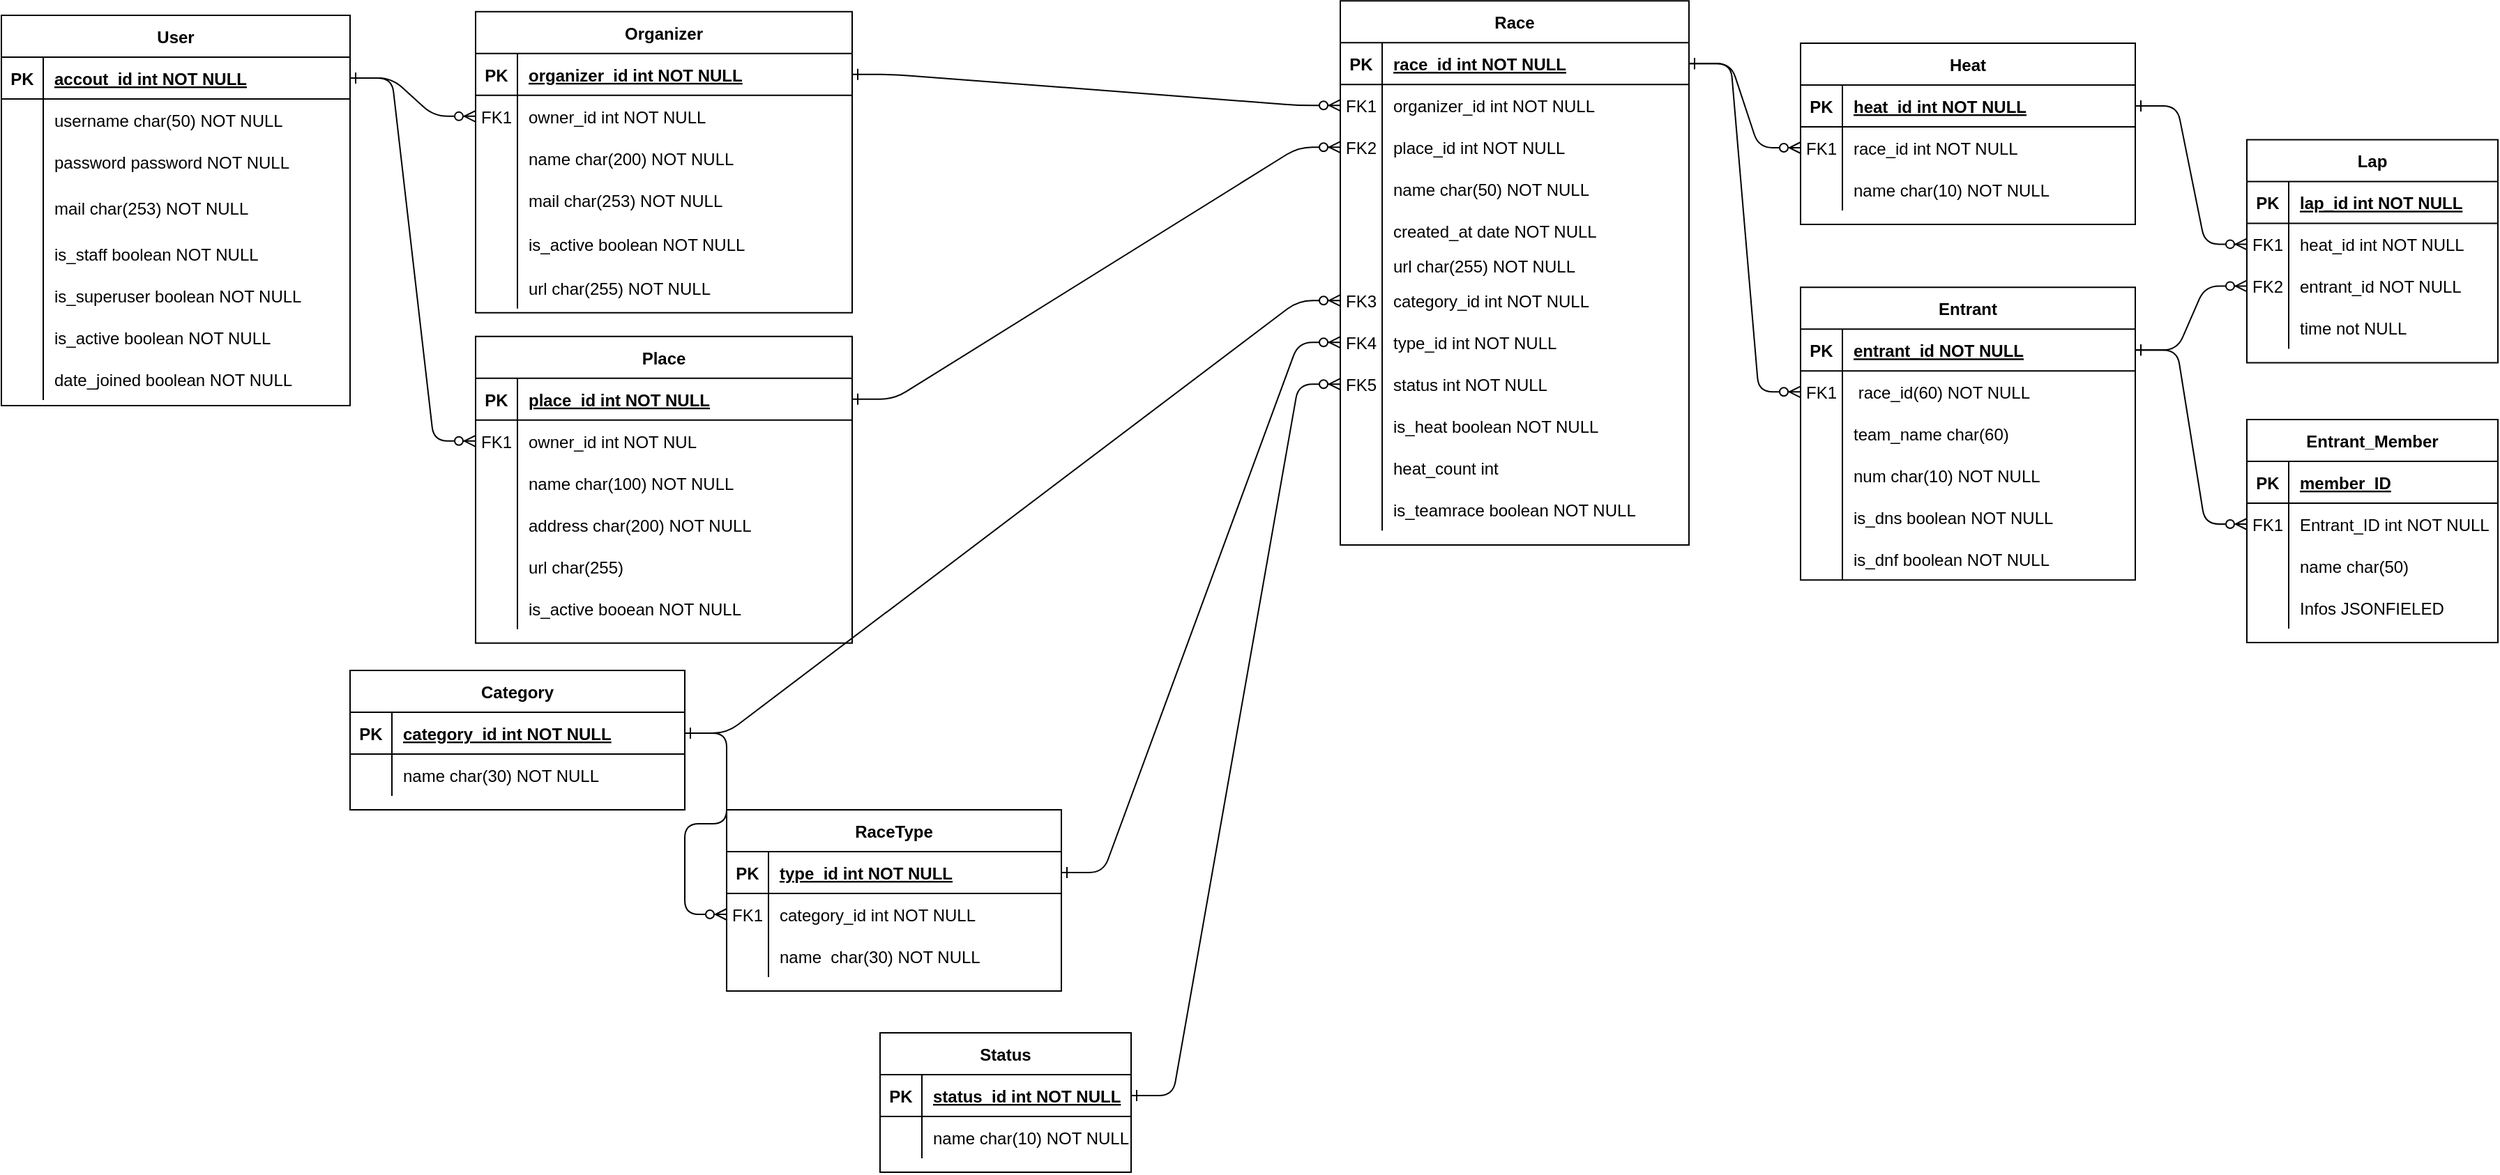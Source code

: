 <mxfile version="15.2.7" type="github">
  <diagram id="R2lEEEUBdFMjLlhIrx00" name="Page-1">
    <mxGraphModel dx="1550" dy="835" grid="1" gridSize="10" guides="1" tooltips="1" connect="1" arrows="1" fold="1" page="1" pageScale="1" pageWidth="850" pageHeight="1100" math="0" shadow="0" extFonts="Permanent Marker^https://fonts.googleapis.com/css?family=Permanent+Marker">
      <root>
        <mxCell id="0" />
        <mxCell id="1" parent="0" />
        <mxCell id="C-vyLk0tnHw3VtMMgP7b-1" value="" style="edgeStyle=entityRelationEdgeStyle;endArrow=ERzeroToMany;startArrow=ERone;endFill=1;startFill=0;" parent="1" source="C-vyLk0tnHw3VtMMgP7b-24" target="C-vyLk0tnHw3VtMMgP7b-6" edge="1">
          <mxGeometry width="100" height="100" relative="1" as="geometry">
            <mxPoint x="340" y="720" as="sourcePoint" />
            <mxPoint x="440" y="620" as="targetPoint" />
          </mxGeometry>
        </mxCell>
        <mxCell id="C-vyLk0tnHw3VtMMgP7b-12" value="" style="edgeStyle=entityRelationEdgeStyle;endArrow=ERzeroToMany;startArrow=ERone;endFill=1;startFill=0;" parent="1" source="C-vyLk0tnHw3VtMMgP7b-3" target="C-vyLk0tnHw3VtMMgP7b-17" edge="1">
          <mxGeometry width="100" height="100" relative="1" as="geometry">
            <mxPoint x="400" y="180" as="sourcePoint" />
            <mxPoint x="460" y="205" as="targetPoint" />
          </mxGeometry>
        </mxCell>
        <mxCell id="C-vyLk0tnHw3VtMMgP7b-13" value="Race" style="shape=table;startSize=30;container=1;collapsible=1;childLayout=tableLayout;fixedRows=1;rowLines=0;fontStyle=1;align=center;resizeLast=1;" parent="1" vertex="1">
          <mxGeometry x="1000" y="29.59" width="250" height="390.41" as="geometry" />
        </mxCell>
        <mxCell id="C-vyLk0tnHw3VtMMgP7b-14" value="" style="shape=partialRectangle;collapsible=0;dropTarget=0;pointerEvents=0;fillColor=none;points=[[0,0.5],[1,0.5]];portConstraint=eastwest;top=0;left=0;right=0;bottom=1;" parent="C-vyLk0tnHw3VtMMgP7b-13" vertex="1">
          <mxGeometry y="30" width="250" height="30" as="geometry" />
        </mxCell>
        <mxCell id="C-vyLk0tnHw3VtMMgP7b-15" value="PK" style="shape=partialRectangle;overflow=hidden;connectable=0;fillColor=none;top=0;left=0;bottom=0;right=0;fontStyle=1;" parent="C-vyLk0tnHw3VtMMgP7b-14" vertex="1">
          <mxGeometry width="30" height="30" as="geometry" />
        </mxCell>
        <mxCell id="C-vyLk0tnHw3VtMMgP7b-16" value="race_id int NOT NULL " style="shape=partialRectangle;overflow=hidden;connectable=0;fillColor=none;top=0;left=0;bottom=0;right=0;align=left;spacingLeft=6;fontStyle=5;" parent="C-vyLk0tnHw3VtMMgP7b-14" vertex="1">
          <mxGeometry x="30" width="220" height="30" as="geometry" />
        </mxCell>
        <mxCell id="C-vyLk0tnHw3VtMMgP7b-17" value="" style="shape=partialRectangle;collapsible=0;dropTarget=0;pointerEvents=0;fillColor=none;points=[[0,0.5],[1,0.5]];portConstraint=eastwest;top=0;left=0;right=0;bottom=0;" parent="C-vyLk0tnHw3VtMMgP7b-13" vertex="1">
          <mxGeometry y="60" width="250" height="30" as="geometry" />
        </mxCell>
        <mxCell id="C-vyLk0tnHw3VtMMgP7b-18" value="FK1" style="shape=partialRectangle;overflow=hidden;connectable=0;fillColor=none;top=0;left=0;bottom=0;right=0;" parent="C-vyLk0tnHw3VtMMgP7b-17" vertex="1">
          <mxGeometry width="30" height="30" as="geometry" />
        </mxCell>
        <mxCell id="C-vyLk0tnHw3VtMMgP7b-19" value="organizer_id int NOT NULL" style="shape=partialRectangle;overflow=hidden;connectable=0;fillColor=none;top=0;left=0;bottom=0;right=0;align=left;spacingLeft=6;" parent="C-vyLk0tnHw3VtMMgP7b-17" vertex="1">
          <mxGeometry x="30" width="220" height="30" as="geometry" />
        </mxCell>
        <mxCell id="C-vyLk0tnHw3VtMMgP7b-20" value="" style="shape=partialRectangle;collapsible=0;dropTarget=0;pointerEvents=0;fillColor=none;points=[[0,0.5],[1,0.5]];portConstraint=eastwest;top=0;left=0;right=0;bottom=0;" parent="C-vyLk0tnHw3VtMMgP7b-13" vertex="1">
          <mxGeometry y="90" width="250" height="30" as="geometry" />
        </mxCell>
        <mxCell id="C-vyLk0tnHw3VtMMgP7b-21" value="FK2" style="shape=partialRectangle;overflow=hidden;connectable=0;fillColor=none;top=0;left=0;bottom=0;right=0;" parent="C-vyLk0tnHw3VtMMgP7b-20" vertex="1">
          <mxGeometry width="30" height="30" as="geometry" />
        </mxCell>
        <mxCell id="C-vyLk0tnHw3VtMMgP7b-22" value="place_id int NOT NULL" style="shape=partialRectangle;overflow=hidden;connectable=0;fillColor=none;top=0;left=0;bottom=0;right=0;align=left;spacingLeft=6;" parent="C-vyLk0tnHw3VtMMgP7b-20" vertex="1">
          <mxGeometry x="30" width="220" height="30" as="geometry" />
        </mxCell>
        <mxCell id="j4qL6R465GSEc020aB6Y-118" style="shape=partialRectangle;collapsible=0;dropTarget=0;pointerEvents=0;fillColor=none;points=[[0,0.5],[1,0.5]];portConstraint=eastwest;top=0;left=0;right=0;bottom=0;" parent="C-vyLk0tnHw3VtMMgP7b-13" vertex="1">
          <mxGeometry y="120" width="250" height="30" as="geometry" />
        </mxCell>
        <mxCell id="j4qL6R465GSEc020aB6Y-119" style="shape=partialRectangle;overflow=hidden;connectable=0;fillColor=none;top=0;left=0;bottom=0;right=0;" parent="j4qL6R465GSEc020aB6Y-118" vertex="1">
          <mxGeometry width="30" height="30" as="geometry" />
        </mxCell>
        <mxCell id="j4qL6R465GSEc020aB6Y-120" value="name char(50) NOT NULL" style="shape=partialRectangle;overflow=hidden;connectable=0;fillColor=none;top=0;left=0;bottom=0;right=0;align=left;spacingLeft=6;" parent="j4qL6R465GSEc020aB6Y-118" vertex="1">
          <mxGeometry x="30" width="220" height="30" as="geometry" />
        </mxCell>
        <mxCell id="j4qL6R465GSEc020aB6Y-115" style="shape=partialRectangle;collapsible=0;dropTarget=0;pointerEvents=0;fillColor=none;points=[[0,0.5],[1,0.5]];portConstraint=eastwest;top=0;left=0;right=0;bottom=0;" parent="C-vyLk0tnHw3VtMMgP7b-13" vertex="1">
          <mxGeometry y="150" width="250" height="30" as="geometry" />
        </mxCell>
        <mxCell id="j4qL6R465GSEc020aB6Y-116" style="shape=partialRectangle;overflow=hidden;connectable=0;fillColor=none;top=0;left=0;bottom=0;right=0;" parent="j4qL6R465GSEc020aB6Y-115" vertex="1">
          <mxGeometry width="30" height="30" as="geometry" />
        </mxCell>
        <mxCell id="j4qL6R465GSEc020aB6Y-117" value="created_at date NOT NULL" style="shape=partialRectangle;overflow=hidden;connectable=0;fillColor=none;top=0;left=0;bottom=0;right=0;align=left;spacingLeft=6;" parent="j4qL6R465GSEc020aB6Y-115" vertex="1">
          <mxGeometry x="30" width="220" height="30" as="geometry" />
        </mxCell>
        <mxCell id="j4qL6R465GSEc020aB6Y-112" style="shape=partialRectangle;collapsible=0;dropTarget=0;pointerEvents=0;fillColor=none;points=[[0,0.5],[1,0.5]];portConstraint=eastwest;top=0;left=0;right=0;bottom=0;" parent="C-vyLk0tnHw3VtMMgP7b-13" vertex="1">
          <mxGeometry y="180" width="250" height="20" as="geometry" />
        </mxCell>
        <mxCell id="j4qL6R465GSEc020aB6Y-113" style="shape=partialRectangle;overflow=hidden;connectable=0;fillColor=none;top=0;left=0;bottom=0;right=0;" parent="j4qL6R465GSEc020aB6Y-112" vertex="1">
          <mxGeometry width="30" height="20" as="geometry" />
        </mxCell>
        <mxCell id="j4qL6R465GSEc020aB6Y-114" value="url char(255) NOT NULL" style="shape=partialRectangle;overflow=hidden;connectable=0;fillColor=none;top=0;left=0;bottom=0;right=0;align=left;spacingLeft=6;" parent="j4qL6R465GSEc020aB6Y-112" vertex="1">
          <mxGeometry x="30" width="220" height="20" as="geometry" />
        </mxCell>
        <mxCell id="j4qL6R465GSEc020aB6Y-106" style="shape=partialRectangle;collapsible=0;dropTarget=0;pointerEvents=0;fillColor=none;points=[[0,0.5],[1,0.5]];portConstraint=eastwest;top=0;left=0;right=0;bottom=0;" parent="C-vyLk0tnHw3VtMMgP7b-13" vertex="1">
          <mxGeometry y="200" width="250" height="30" as="geometry" />
        </mxCell>
        <mxCell id="j4qL6R465GSEc020aB6Y-107" value="FK3" style="shape=partialRectangle;overflow=hidden;connectable=0;fillColor=none;top=0;left=0;bottom=0;right=0;" parent="j4qL6R465GSEc020aB6Y-106" vertex="1">
          <mxGeometry width="30" height="30" as="geometry" />
        </mxCell>
        <mxCell id="j4qL6R465GSEc020aB6Y-108" value="category_id int NOT NULL" style="shape=partialRectangle;overflow=hidden;connectable=0;fillColor=none;top=0;left=0;bottom=0;right=0;align=left;spacingLeft=6;" parent="j4qL6R465GSEc020aB6Y-106" vertex="1">
          <mxGeometry x="30" width="220" height="30" as="geometry" />
        </mxCell>
        <mxCell id="j4qL6R465GSEc020aB6Y-109" style="shape=partialRectangle;collapsible=0;dropTarget=0;pointerEvents=0;fillColor=none;points=[[0,0.5],[1,0.5]];portConstraint=eastwest;top=0;left=0;right=0;bottom=0;" parent="C-vyLk0tnHw3VtMMgP7b-13" vertex="1">
          <mxGeometry y="230" width="250" height="30" as="geometry" />
        </mxCell>
        <mxCell id="j4qL6R465GSEc020aB6Y-110" value="FK4" style="shape=partialRectangle;overflow=hidden;connectable=0;fillColor=none;top=0;left=0;bottom=0;right=0;" parent="j4qL6R465GSEc020aB6Y-109" vertex="1">
          <mxGeometry width="30" height="30" as="geometry" />
        </mxCell>
        <mxCell id="j4qL6R465GSEc020aB6Y-111" value="type_id int NOT NULL" style="shape=partialRectangle;overflow=hidden;connectable=0;fillColor=none;top=0;left=0;bottom=0;right=0;align=left;spacingLeft=6;" parent="j4qL6R465GSEc020aB6Y-109" vertex="1">
          <mxGeometry x="30" width="220" height="30" as="geometry" />
        </mxCell>
        <mxCell id="j4qL6R465GSEc020aB6Y-125" style="shape=partialRectangle;collapsible=0;dropTarget=0;pointerEvents=0;fillColor=none;points=[[0,0.5],[1,0.5]];portConstraint=eastwest;top=0;left=0;right=0;bottom=0;" parent="C-vyLk0tnHw3VtMMgP7b-13" vertex="1">
          <mxGeometry y="260" width="250" height="30" as="geometry" />
        </mxCell>
        <mxCell id="j4qL6R465GSEc020aB6Y-126" value="FK5" style="shape=partialRectangle;overflow=hidden;connectable=0;fillColor=none;top=0;left=0;bottom=0;right=0;" parent="j4qL6R465GSEc020aB6Y-125" vertex="1">
          <mxGeometry width="30" height="30" as="geometry" />
        </mxCell>
        <mxCell id="j4qL6R465GSEc020aB6Y-127" value="status int NOT NULL" style="shape=partialRectangle;overflow=hidden;connectable=0;fillColor=none;top=0;left=0;bottom=0;right=0;align=left;spacingLeft=6;" parent="j4qL6R465GSEc020aB6Y-125" vertex="1">
          <mxGeometry x="30" width="220" height="30" as="geometry" />
        </mxCell>
        <mxCell id="j4qL6R465GSEc020aB6Y-145" style="shape=partialRectangle;collapsible=0;dropTarget=0;pointerEvents=0;fillColor=none;points=[[0,0.5],[1,0.5]];portConstraint=eastwest;top=0;left=0;right=0;bottom=0;" parent="C-vyLk0tnHw3VtMMgP7b-13" vertex="1">
          <mxGeometry y="290" width="250" height="30" as="geometry" />
        </mxCell>
        <mxCell id="j4qL6R465GSEc020aB6Y-146" style="shape=partialRectangle;overflow=hidden;connectable=0;fillColor=none;top=0;left=0;bottom=0;right=0;" parent="j4qL6R465GSEc020aB6Y-145" vertex="1">
          <mxGeometry width="30" height="30" as="geometry" />
        </mxCell>
        <mxCell id="j4qL6R465GSEc020aB6Y-147" value="is_heat boolean NOT NULL" style="shape=partialRectangle;overflow=hidden;connectable=0;fillColor=none;top=0;left=0;bottom=0;right=0;align=left;spacingLeft=6;" parent="j4qL6R465GSEc020aB6Y-145" vertex="1">
          <mxGeometry x="30" width="220" height="30" as="geometry" />
        </mxCell>
        <mxCell id="j4qL6R465GSEc020aB6Y-142" style="shape=partialRectangle;collapsible=0;dropTarget=0;pointerEvents=0;fillColor=none;points=[[0,0.5],[1,0.5]];portConstraint=eastwest;top=0;left=0;right=0;bottom=0;" parent="C-vyLk0tnHw3VtMMgP7b-13" vertex="1">
          <mxGeometry y="320" width="250" height="30" as="geometry" />
        </mxCell>
        <mxCell id="j4qL6R465GSEc020aB6Y-143" style="shape=partialRectangle;overflow=hidden;connectable=0;fillColor=none;top=0;left=0;bottom=0;right=0;" parent="j4qL6R465GSEc020aB6Y-142" vertex="1">
          <mxGeometry width="30" height="30" as="geometry" />
        </mxCell>
        <mxCell id="j4qL6R465GSEc020aB6Y-144" value="heat_count int" style="shape=partialRectangle;overflow=hidden;connectable=0;fillColor=none;top=0;left=0;bottom=0;right=0;align=left;spacingLeft=6;" parent="j4qL6R465GSEc020aB6Y-142" vertex="1">
          <mxGeometry x="30" width="220" height="30" as="geometry" />
        </mxCell>
        <mxCell id="j4qL6R465GSEc020aB6Y-148" style="shape=partialRectangle;collapsible=0;dropTarget=0;pointerEvents=0;fillColor=none;points=[[0,0.5],[1,0.5]];portConstraint=eastwest;top=0;left=0;right=0;bottom=0;" parent="C-vyLk0tnHw3VtMMgP7b-13" vertex="1">
          <mxGeometry y="350" width="250" height="30" as="geometry" />
        </mxCell>
        <mxCell id="j4qL6R465GSEc020aB6Y-149" style="shape=partialRectangle;overflow=hidden;connectable=0;fillColor=none;top=0;left=0;bottom=0;right=0;" parent="j4qL6R465GSEc020aB6Y-148" vertex="1">
          <mxGeometry width="30" height="30" as="geometry" />
        </mxCell>
        <mxCell id="j4qL6R465GSEc020aB6Y-150" value="is_teamrace boolean NOT NULL" style="shape=partialRectangle;overflow=hidden;connectable=0;fillColor=none;top=0;left=0;bottom=0;right=0;align=left;spacingLeft=6;" parent="j4qL6R465GSEc020aB6Y-148" vertex="1">
          <mxGeometry x="30" width="220" height="30" as="geometry" />
        </mxCell>
        <mxCell id="j4qL6R465GSEc020aB6Y-35" value="" style="edgeStyle=entityRelationEdgeStyle;endArrow=ERzeroToMany;startArrow=ERone;endFill=1;startFill=0;exitX=1;exitY=0.5;exitDx=0;exitDy=0;entryX=0;entryY=0.5;entryDx=0;entryDy=0;" parent="1" source="C-vyLk0tnHw3VtMMgP7b-24" target="j4qL6R465GSEc020aB6Y-28" edge="1">
          <mxGeometry width="100" height="100" relative="1" as="geometry">
            <mxPoint x="40" y="360" as="sourcePoint" />
            <mxPoint x="190" y="420" as="targetPoint" />
          </mxGeometry>
        </mxCell>
        <mxCell id="j4qL6R465GSEc020aB6Y-36" value="" style="group" parent="1" vertex="1" connectable="0">
          <mxGeometry x="390" y="50.4" width="270" height="469.19" as="geometry" />
        </mxCell>
        <mxCell id="C-vyLk0tnHw3VtMMgP7b-2" value="Organizer" style="shape=table;startSize=30;container=1;collapsible=1;childLayout=tableLayout;fixedRows=1;rowLines=0;fontStyle=1;align=center;resizeLast=1;" parent="j4qL6R465GSEc020aB6Y-36" vertex="1">
          <mxGeometry x="-10" y="-12.97" width="270" height="215.94" as="geometry">
            <mxRectangle width="90" height="30" as="alternateBounds" />
          </mxGeometry>
        </mxCell>
        <mxCell id="C-vyLk0tnHw3VtMMgP7b-3" value="" style="shape=partialRectangle;collapsible=0;dropTarget=0;pointerEvents=0;fillColor=none;points=[[0,0.5],[1,0.5]];portConstraint=eastwest;top=0;left=0;right=0;bottom=1;" parent="C-vyLk0tnHw3VtMMgP7b-2" vertex="1">
          <mxGeometry y="30" width="270" height="30" as="geometry" />
        </mxCell>
        <mxCell id="C-vyLk0tnHw3VtMMgP7b-4" value="PK" style="shape=partialRectangle;overflow=hidden;connectable=0;fillColor=none;top=0;left=0;bottom=0;right=0;fontStyle=1;" parent="C-vyLk0tnHw3VtMMgP7b-3" vertex="1">
          <mxGeometry width="30" height="30" as="geometry" />
        </mxCell>
        <mxCell id="C-vyLk0tnHw3VtMMgP7b-5" value="organizer_id int NOT NULL " style="shape=partialRectangle;overflow=hidden;connectable=0;fillColor=none;top=0;left=0;bottom=0;right=0;align=left;spacingLeft=6;fontStyle=5;" parent="C-vyLk0tnHw3VtMMgP7b-3" vertex="1">
          <mxGeometry x="30" width="240" height="30" as="geometry" />
        </mxCell>
        <mxCell id="C-vyLk0tnHw3VtMMgP7b-6" value="" style="shape=partialRectangle;collapsible=0;dropTarget=0;pointerEvents=0;fillColor=none;points=[[0,0.5],[1,0.5]];portConstraint=eastwest;top=0;left=0;right=0;bottom=0;" parent="C-vyLk0tnHw3VtMMgP7b-2" vertex="1">
          <mxGeometry y="60" width="270" height="30" as="geometry" />
        </mxCell>
        <mxCell id="C-vyLk0tnHw3VtMMgP7b-7" value="FK1" style="shape=partialRectangle;overflow=hidden;connectable=0;fillColor=none;top=0;left=0;bottom=0;right=0;" parent="C-vyLk0tnHw3VtMMgP7b-6" vertex="1">
          <mxGeometry width="30" height="30" as="geometry" />
        </mxCell>
        <mxCell id="C-vyLk0tnHw3VtMMgP7b-8" value="owner_id int NOT NULL" style="shape=partialRectangle;overflow=hidden;connectable=0;fillColor=none;top=0;left=0;bottom=0;right=0;align=left;spacingLeft=6;" parent="C-vyLk0tnHw3VtMMgP7b-6" vertex="1">
          <mxGeometry x="30" width="240" height="30" as="geometry" />
        </mxCell>
        <mxCell id="C-vyLk0tnHw3VtMMgP7b-9" value="" style="shape=partialRectangle;collapsible=0;dropTarget=0;pointerEvents=0;fillColor=none;points=[[0,0.5],[1,0.5]];portConstraint=eastwest;top=0;left=0;right=0;bottom=0;" parent="C-vyLk0tnHw3VtMMgP7b-2" vertex="1">
          <mxGeometry y="90" width="270" height="30" as="geometry" />
        </mxCell>
        <mxCell id="C-vyLk0tnHw3VtMMgP7b-10" value="" style="shape=partialRectangle;overflow=hidden;connectable=0;fillColor=none;top=0;left=0;bottom=0;right=0;" parent="C-vyLk0tnHw3VtMMgP7b-9" vertex="1">
          <mxGeometry width="30" height="30" as="geometry" />
        </mxCell>
        <mxCell id="C-vyLk0tnHw3VtMMgP7b-11" value="name char(200) NOT NULL" style="shape=partialRectangle;overflow=hidden;connectable=0;fillColor=none;top=0;left=0;bottom=0;right=0;align=left;spacingLeft=6;" parent="C-vyLk0tnHw3VtMMgP7b-9" vertex="1">
          <mxGeometry x="30" width="240" height="30" as="geometry" />
        </mxCell>
        <mxCell id="j4qL6R465GSEc020aB6Y-99" style="shape=partialRectangle;collapsible=0;dropTarget=0;pointerEvents=0;fillColor=none;points=[[0,0.5],[1,0.5]];portConstraint=eastwest;top=0;left=0;right=0;bottom=0;" parent="C-vyLk0tnHw3VtMMgP7b-2" vertex="1">
          <mxGeometry y="120" width="270" height="30" as="geometry" />
        </mxCell>
        <mxCell id="j4qL6R465GSEc020aB6Y-100" style="shape=partialRectangle;overflow=hidden;connectable=0;fillColor=none;top=0;left=0;bottom=0;right=0;" parent="j4qL6R465GSEc020aB6Y-99" vertex="1">
          <mxGeometry width="30" height="30" as="geometry" />
        </mxCell>
        <mxCell id="j4qL6R465GSEc020aB6Y-101" value="mail char(253) NOT NULL" style="shape=partialRectangle;overflow=hidden;connectable=0;fillColor=none;top=0;left=0;bottom=0;right=0;align=left;spacingLeft=6;" parent="j4qL6R465GSEc020aB6Y-99" vertex="1">
          <mxGeometry x="30" width="240" height="30" as="geometry" />
        </mxCell>
        <mxCell id="j4qL6R465GSEc020aB6Y-102" style="shape=partialRectangle;collapsible=0;dropTarget=0;pointerEvents=0;fillColor=none;points=[[0,0.5],[1,0.5]];portConstraint=eastwest;top=0;left=0;right=0;bottom=0;" parent="C-vyLk0tnHw3VtMMgP7b-2" vertex="1">
          <mxGeometry y="150" width="270" height="33" as="geometry" />
        </mxCell>
        <mxCell id="j4qL6R465GSEc020aB6Y-103" style="shape=partialRectangle;overflow=hidden;connectable=0;fillColor=none;top=0;left=0;bottom=0;right=0;" parent="j4qL6R465GSEc020aB6Y-102" vertex="1">
          <mxGeometry width="30" height="33" as="geometry" />
        </mxCell>
        <mxCell id="j4qL6R465GSEc020aB6Y-104" value="is_active boolean NOT NULL" style="shape=partialRectangle;overflow=hidden;connectable=0;fillColor=none;top=0;left=0;bottom=0;right=0;align=left;spacingLeft=6;" parent="j4qL6R465GSEc020aB6Y-102" vertex="1">
          <mxGeometry x="30" width="240" height="33" as="geometry" />
        </mxCell>
        <mxCell id="j4qL6R465GSEc020aB6Y-121" style="shape=partialRectangle;collapsible=0;dropTarget=0;pointerEvents=0;fillColor=none;points=[[0,0.5],[1,0.5]];portConstraint=eastwest;top=0;left=0;right=0;bottom=0;" parent="C-vyLk0tnHw3VtMMgP7b-2" vertex="1">
          <mxGeometry y="183" width="270" height="30" as="geometry" />
        </mxCell>
        <mxCell id="j4qL6R465GSEc020aB6Y-122" style="shape=partialRectangle;overflow=hidden;connectable=0;fillColor=none;top=0;left=0;bottom=0;right=0;" parent="j4qL6R465GSEc020aB6Y-121" vertex="1">
          <mxGeometry width="30" height="30" as="geometry" />
        </mxCell>
        <mxCell id="j4qL6R465GSEc020aB6Y-123" value="url char(255) NOT NULL" style="shape=partialRectangle;overflow=hidden;connectable=0;fillColor=none;top=0;left=0;bottom=0;right=0;align=left;spacingLeft=6;" parent="j4qL6R465GSEc020aB6Y-121" vertex="1">
          <mxGeometry x="30" width="240" height="30" as="geometry" />
        </mxCell>
        <mxCell id="j4qL6R465GSEc020aB6Y-24" value="Place" style="shape=table;startSize=30;container=1;collapsible=1;childLayout=tableLayout;fixedRows=1;rowLines=0;fontStyle=1;align=center;resizeLast=1;" parent="j4qL6R465GSEc020aB6Y-36" vertex="1">
          <mxGeometry x="-10" y="220" width="270" height="220" as="geometry">
            <mxRectangle x="460" y="320" width="60" height="30" as="alternateBounds" />
          </mxGeometry>
        </mxCell>
        <mxCell id="j4qL6R465GSEc020aB6Y-25" value="" style="shape=partialRectangle;collapsible=0;dropTarget=0;pointerEvents=0;fillColor=none;points=[[0,0.5],[1,0.5]];portConstraint=eastwest;top=0;left=0;right=0;bottom=1;" parent="j4qL6R465GSEc020aB6Y-24" vertex="1">
          <mxGeometry y="30" width="270" height="30" as="geometry" />
        </mxCell>
        <mxCell id="j4qL6R465GSEc020aB6Y-26" value="PK" style="shape=partialRectangle;overflow=hidden;connectable=0;fillColor=none;top=0;left=0;bottom=0;right=0;fontStyle=1;" parent="j4qL6R465GSEc020aB6Y-25" vertex="1">
          <mxGeometry width="30" height="30" as="geometry" />
        </mxCell>
        <mxCell id="j4qL6R465GSEc020aB6Y-27" value="place_id int NOT NULL " style="shape=partialRectangle;overflow=hidden;connectable=0;fillColor=none;top=0;left=0;bottom=0;right=0;align=left;spacingLeft=6;fontStyle=5;" parent="j4qL6R465GSEc020aB6Y-25" vertex="1">
          <mxGeometry x="30" width="240" height="30" as="geometry" />
        </mxCell>
        <mxCell id="j4qL6R465GSEc020aB6Y-28" value="" style="shape=partialRectangle;collapsible=0;dropTarget=0;pointerEvents=0;fillColor=none;points=[[0,0.5],[1,0.5]];portConstraint=eastwest;top=0;left=0;right=0;bottom=0;" parent="j4qL6R465GSEc020aB6Y-24" vertex="1">
          <mxGeometry y="60" width="270" height="30" as="geometry" />
        </mxCell>
        <mxCell id="j4qL6R465GSEc020aB6Y-29" value="FK1" style="shape=partialRectangle;overflow=hidden;connectable=0;fillColor=none;top=0;left=0;bottom=0;right=0;" parent="j4qL6R465GSEc020aB6Y-28" vertex="1">
          <mxGeometry width="30" height="30" as="geometry" />
        </mxCell>
        <mxCell id="j4qL6R465GSEc020aB6Y-30" value="owner_id int NOT NUL" style="shape=partialRectangle;overflow=hidden;connectable=0;fillColor=none;top=0;left=0;bottom=0;right=0;align=left;spacingLeft=6;" parent="j4qL6R465GSEc020aB6Y-28" vertex="1">
          <mxGeometry x="30" width="240" height="30" as="geometry" />
        </mxCell>
        <mxCell id="j4qL6R465GSEc020aB6Y-31" value="" style="shape=partialRectangle;collapsible=0;dropTarget=0;pointerEvents=0;fillColor=none;points=[[0,0.5],[1,0.5]];portConstraint=eastwest;top=0;left=0;right=0;bottom=0;" parent="j4qL6R465GSEc020aB6Y-24" vertex="1">
          <mxGeometry y="90" width="270" height="30" as="geometry" />
        </mxCell>
        <mxCell id="j4qL6R465GSEc020aB6Y-32" value="" style="shape=partialRectangle;overflow=hidden;connectable=0;fillColor=none;top=0;left=0;bottom=0;right=0;" parent="j4qL6R465GSEc020aB6Y-31" vertex="1">
          <mxGeometry width="30" height="30" as="geometry" />
        </mxCell>
        <mxCell id="j4qL6R465GSEc020aB6Y-33" value="name char(100) NOT NULL" style="shape=partialRectangle;overflow=hidden;connectable=0;fillColor=none;top=0;left=0;bottom=0;right=0;align=left;spacingLeft=6;" parent="j4qL6R465GSEc020aB6Y-31" vertex="1">
          <mxGeometry x="30" width="240" height="30" as="geometry" />
        </mxCell>
        <mxCell id="j4qL6R465GSEc020aB6Y-90" style="shape=partialRectangle;collapsible=0;dropTarget=0;pointerEvents=0;fillColor=none;points=[[0,0.5],[1,0.5]];portConstraint=eastwest;top=0;left=0;right=0;bottom=0;" parent="j4qL6R465GSEc020aB6Y-24" vertex="1">
          <mxGeometry y="120" width="270" height="30" as="geometry" />
        </mxCell>
        <mxCell id="j4qL6R465GSEc020aB6Y-91" style="shape=partialRectangle;overflow=hidden;connectable=0;fillColor=none;top=0;left=0;bottom=0;right=0;" parent="j4qL6R465GSEc020aB6Y-90" vertex="1">
          <mxGeometry width="30" height="30" as="geometry" />
        </mxCell>
        <mxCell id="j4qL6R465GSEc020aB6Y-92" value="address char(200) NOT NULL" style="shape=partialRectangle;overflow=hidden;connectable=0;fillColor=none;top=0;left=0;bottom=0;right=0;align=left;spacingLeft=6;" parent="j4qL6R465GSEc020aB6Y-90" vertex="1">
          <mxGeometry x="30" width="240" height="30" as="geometry" />
        </mxCell>
        <mxCell id="j4qL6R465GSEc020aB6Y-93" style="shape=partialRectangle;collapsible=0;dropTarget=0;pointerEvents=0;fillColor=none;points=[[0,0.5],[1,0.5]];portConstraint=eastwest;top=0;left=0;right=0;bottom=0;" parent="j4qL6R465GSEc020aB6Y-24" vertex="1">
          <mxGeometry y="150" width="270" height="30" as="geometry" />
        </mxCell>
        <mxCell id="j4qL6R465GSEc020aB6Y-94" style="shape=partialRectangle;overflow=hidden;connectable=0;fillColor=none;top=0;left=0;bottom=0;right=0;" parent="j4qL6R465GSEc020aB6Y-93" vertex="1">
          <mxGeometry width="30" height="30" as="geometry" />
        </mxCell>
        <mxCell id="j4qL6R465GSEc020aB6Y-95" value="url char(255) " style="shape=partialRectangle;overflow=hidden;connectable=0;fillColor=none;top=0;left=0;bottom=0;right=0;align=left;spacingLeft=6;" parent="j4qL6R465GSEc020aB6Y-93" vertex="1">
          <mxGeometry x="30" width="240" height="30" as="geometry" />
        </mxCell>
        <mxCell id="j4qL6R465GSEc020aB6Y-96" style="shape=partialRectangle;collapsible=0;dropTarget=0;pointerEvents=0;fillColor=none;points=[[0,0.5],[1,0.5]];portConstraint=eastwest;top=0;left=0;right=0;bottom=0;" parent="j4qL6R465GSEc020aB6Y-24" vertex="1">
          <mxGeometry y="180" width="270" height="30" as="geometry" />
        </mxCell>
        <mxCell id="j4qL6R465GSEc020aB6Y-97" style="shape=partialRectangle;overflow=hidden;connectable=0;fillColor=none;top=0;left=0;bottom=0;right=0;" parent="j4qL6R465GSEc020aB6Y-96" vertex="1">
          <mxGeometry width="30" height="30" as="geometry" />
        </mxCell>
        <mxCell id="j4qL6R465GSEc020aB6Y-98" value="is_active booean NOT NULL" style="shape=partialRectangle;overflow=hidden;connectable=0;fillColor=none;top=0;left=0;bottom=0;right=0;align=left;spacingLeft=6;" parent="j4qL6R465GSEc020aB6Y-96" vertex="1">
          <mxGeometry x="30" width="240" height="30" as="geometry" />
        </mxCell>
        <mxCell id="j4qL6R465GSEc020aB6Y-38" value="Heat" style="shape=table;startSize=30;container=1;collapsible=1;childLayout=tableLayout;fixedRows=1;rowLines=0;fontStyle=1;align=center;resizeLast=1;" parent="1" vertex="1">
          <mxGeometry x="1330" y="60.0" width="240" height="130" as="geometry" />
        </mxCell>
        <mxCell id="j4qL6R465GSEc020aB6Y-39" value="" style="shape=partialRectangle;collapsible=0;dropTarget=0;pointerEvents=0;fillColor=none;top=0;left=0;bottom=1;right=0;points=[[0,0.5],[1,0.5]];portConstraint=eastwest;" parent="j4qL6R465GSEc020aB6Y-38" vertex="1">
          <mxGeometry y="30" width="240" height="30" as="geometry" />
        </mxCell>
        <mxCell id="j4qL6R465GSEc020aB6Y-40" value="PK" style="shape=partialRectangle;connectable=0;fillColor=none;top=0;left=0;bottom=0;right=0;fontStyle=1;overflow=hidden;" parent="j4qL6R465GSEc020aB6Y-39" vertex="1">
          <mxGeometry width="30" height="30" as="geometry" />
        </mxCell>
        <mxCell id="j4qL6R465GSEc020aB6Y-41" value="heat_id int NOT NULL" style="shape=partialRectangle;connectable=0;fillColor=none;top=0;left=0;bottom=0;right=0;align=left;spacingLeft=6;fontStyle=5;overflow=hidden;" parent="j4qL6R465GSEc020aB6Y-39" vertex="1">
          <mxGeometry x="30" width="210" height="30" as="geometry" />
        </mxCell>
        <mxCell id="j4qL6R465GSEc020aB6Y-42" value="" style="shape=partialRectangle;collapsible=0;dropTarget=0;pointerEvents=0;fillColor=none;top=0;left=0;bottom=0;right=0;points=[[0,0.5],[1,0.5]];portConstraint=eastwest;" parent="j4qL6R465GSEc020aB6Y-38" vertex="1">
          <mxGeometry y="60" width="240" height="30" as="geometry" />
        </mxCell>
        <mxCell id="j4qL6R465GSEc020aB6Y-43" value="FK1" style="shape=partialRectangle;connectable=0;fillColor=none;top=0;left=0;bottom=0;right=0;editable=1;overflow=hidden;" parent="j4qL6R465GSEc020aB6Y-42" vertex="1">
          <mxGeometry width="30" height="30" as="geometry" />
        </mxCell>
        <mxCell id="j4qL6R465GSEc020aB6Y-44" value="race_id int NOT NULL" style="shape=partialRectangle;connectable=0;fillColor=none;top=0;left=0;bottom=0;right=0;align=left;spacingLeft=6;overflow=hidden;" parent="j4qL6R465GSEc020aB6Y-42" vertex="1">
          <mxGeometry x="30" width="210" height="30" as="geometry" />
        </mxCell>
        <mxCell id="j4qL6R465GSEc020aB6Y-48" value="" style="shape=partialRectangle;collapsible=0;dropTarget=0;pointerEvents=0;fillColor=none;top=0;left=0;bottom=0;right=0;points=[[0,0.5],[1,0.5]];portConstraint=eastwest;" parent="j4qL6R465GSEc020aB6Y-38" vertex="1">
          <mxGeometry y="90" width="240" height="30" as="geometry" />
        </mxCell>
        <mxCell id="j4qL6R465GSEc020aB6Y-49" value="" style="shape=partialRectangle;connectable=0;fillColor=none;top=0;left=0;bottom=0;right=0;editable=1;overflow=hidden;" parent="j4qL6R465GSEc020aB6Y-48" vertex="1">
          <mxGeometry width="30" height="30" as="geometry" />
        </mxCell>
        <mxCell id="j4qL6R465GSEc020aB6Y-50" value="name char(10) NOT NULL" style="shape=partialRectangle;connectable=0;fillColor=none;top=0;left=0;bottom=0;right=0;align=left;spacingLeft=6;overflow=hidden;" parent="j4qL6R465GSEc020aB6Y-48" vertex="1">
          <mxGeometry x="30" width="210" height="30" as="geometry" />
        </mxCell>
        <mxCell id="j4qL6R465GSEc020aB6Y-51" value="Lap" style="shape=table;startSize=30;container=1;collapsible=1;childLayout=tableLayout;fixedRows=1;rowLines=0;fontStyle=1;align=center;resizeLast=1;" parent="1" vertex="1">
          <mxGeometry x="1650" y="129.19" width="180" height="160" as="geometry" />
        </mxCell>
        <mxCell id="j4qL6R465GSEc020aB6Y-52" value="" style="shape=partialRectangle;collapsible=0;dropTarget=0;pointerEvents=0;fillColor=none;top=0;left=0;bottom=1;right=0;points=[[0,0.5],[1,0.5]];portConstraint=eastwest;" parent="j4qL6R465GSEc020aB6Y-51" vertex="1">
          <mxGeometry y="30" width="180" height="30" as="geometry" />
        </mxCell>
        <mxCell id="j4qL6R465GSEc020aB6Y-53" value="PK" style="shape=partialRectangle;connectable=0;fillColor=none;top=0;left=0;bottom=0;right=0;fontStyle=1;overflow=hidden;" parent="j4qL6R465GSEc020aB6Y-52" vertex="1">
          <mxGeometry width="30" height="30" as="geometry" />
        </mxCell>
        <mxCell id="j4qL6R465GSEc020aB6Y-54" value="lap_id int NOT NULL" style="shape=partialRectangle;connectable=0;fillColor=none;top=0;left=0;bottom=0;right=0;align=left;spacingLeft=6;fontStyle=5;overflow=hidden;" parent="j4qL6R465GSEc020aB6Y-52" vertex="1">
          <mxGeometry x="30" width="150" height="30" as="geometry" />
        </mxCell>
        <mxCell id="j4qL6R465GSEc020aB6Y-55" value="" style="shape=partialRectangle;collapsible=0;dropTarget=0;pointerEvents=0;fillColor=none;top=0;left=0;bottom=0;right=0;points=[[0,0.5],[1,0.5]];portConstraint=eastwest;" parent="j4qL6R465GSEc020aB6Y-51" vertex="1">
          <mxGeometry y="60" width="180" height="30" as="geometry" />
        </mxCell>
        <mxCell id="j4qL6R465GSEc020aB6Y-56" value="FK1" style="shape=partialRectangle;connectable=0;fillColor=none;top=0;left=0;bottom=0;right=0;editable=1;overflow=hidden;" parent="j4qL6R465GSEc020aB6Y-55" vertex="1">
          <mxGeometry width="30" height="30" as="geometry" />
        </mxCell>
        <mxCell id="j4qL6R465GSEc020aB6Y-57" value="heat_id int NOT NULL" style="shape=partialRectangle;connectable=0;fillColor=none;top=0;left=0;bottom=0;right=0;align=left;spacingLeft=6;overflow=hidden;" parent="j4qL6R465GSEc020aB6Y-55" vertex="1">
          <mxGeometry x="30" width="150" height="30" as="geometry" />
        </mxCell>
        <mxCell id="j4qL6R465GSEc020aB6Y-58" value="" style="shape=partialRectangle;collapsible=0;dropTarget=0;pointerEvents=0;fillColor=none;top=0;left=0;bottom=0;right=0;points=[[0,0.5],[1,0.5]];portConstraint=eastwest;" parent="j4qL6R465GSEc020aB6Y-51" vertex="1">
          <mxGeometry y="90" width="180" height="30" as="geometry" />
        </mxCell>
        <mxCell id="j4qL6R465GSEc020aB6Y-59" value="FK2" style="shape=partialRectangle;connectable=0;fillColor=none;top=0;left=0;bottom=0;right=0;editable=1;overflow=hidden;" parent="j4qL6R465GSEc020aB6Y-58" vertex="1">
          <mxGeometry width="30" height="30" as="geometry" />
        </mxCell>
        <mxCell id="j4qL6R465GSEc020aB6Y-60" value="entrant_id NOT NULL" style="shape=partialRectangle;connectable=0;fillColor=none;top=0;left=0;bottom=0;right=0;align=left;spacingLeft=6;overflow=hidden;" parent="j4qL6R465GSEc020aB6Y-58" vertex="1">
          <mxGeometry x="30" width="150" height="30" as="geometry" />
        </mxCell>
        <mxCell id="j4qL6R465GSEc020aB6Y-61" value="" style="shape=partialRectangle;collapsible=0;dropTarget=0;pointerEvents=0;fillColor=none;top=0;left=0;bottom=0;right=0;points=[[0,0.5],[1,0.5]];portConstraint=eastwest;" parent="j4qL6R465GSEc020aB6Y-51" vertex="1">
          <mxGeometry y="120" width="180" height="30" as="geometry" />
        </mxCell>
        <mxCell id="j4qL6R465GSEc020aB6Y-62" value="" style="shape=partialRectangle;connectable=0;fillColor=none;top=0;left=0;bottom=0;right=0;editable=1;overflow=hidden;" parent="j4qL6R465GSEc020aB6Y-61" vertex="1">
          <mxGeometry width="30" height="30" as="geometry" />
        </mxCell>
        <mxCell id="j4qL6R465GSEc020aB6Y-63" value="time not NULL" style="shape=partialRectangle;connectable=0;fillColor=none;top=0;left=0;bottom=0;right=0;align=left;spacingLeft=6;overflow=hidden;" parent="j4qL6R465GSEc020aB6Y-61" vertex="1">
          <mxGeometry x="30" width="150" height="30" as="geometry" />
        </mxCell>
        <mxCell id="j4qL6R465GSEc020aB6Y-2" value="" style="shape=partialRectangle;overflow=hidden;connectable=0;fillColor=none;top=0;left=0;bottom=0;right=0;align=left;spacingLeft=6;" parent="1" vertex="1">
          <mxGeometry x="80" y="235.135" width="220" height="20.27" as="geometry" />
        </mxCell>
        <mxCell id="C-vyLk0tnHw3VtMMgP7b-23" value="User" style="shape=table;startSize=30;container=1;collapsible=1;childLayout=tableLayout;fixedRows=1;rowLines=0;fontStyle=1;align=center;resizeLast=1;" parent="1" vertex="1">
          <mxGeometry x="40" y="40" width="250" height="280" as="geometry">
            <mxRectangle x="-10" y="-60" width="60" height="30" as="alternateBounds" />
          </mxGeometry>
        </mxCell>
        <mxCell id="C-vyLk0tnHw3VtMMgP7b-24" value="" style="shape=partialRectangle;collapsible=0;dropTarget=0;pointerEvents=0;fillColor=none;points=[[0,0.5],[1,0.5]];portConstraint=eastwest;top=0;left=0;right=0;bottom=1;" parent="C-vyLk0tnHw3VtMMgP7b-23" vertex="1">
          <mxGeometry y="30" width="250" height="30" as="geometry" />
        </mxCell>
        <mxCell id="C-vyLk0tnHw3VtMMgP7b-25" value="PK" style="shape=partialRectangle;overflow=hidden;connectable=0;fillColor=none;top=0;left=0;bottom=0;right=0;fontStyle=1;" parent="C-vyLk0tnHw3VtMMgP7b-24" vertex="1">
          <mxGeometry width="30" height="30" as="geometry" />
        </mxCell>
        <mxCell id="C-vyLk0tnHw3VtMMgP7b-26" value="accout_id int NOT NULL " style="shape=partialRectangle;overflow=hidden;connectable=0;fillColor=none;top=0;left=0;bottom=0;right=0;align=left;spacingLeft=6;fontStyle=5;" parent="C-vyLk0tnHw3VtMMgP7b-24" vertex="1">
          <mxGeometry x="30" width="220" height="30" as="geometry" />
        </mxCell>
        <mxCell id="C-vyLk0tnHw3VtMMgP7b-27" value="" style="shape=partialRectangle;collapsible=0;dropTarget=0;pointerEvents=0;fillColor=none;points=[[0,0.5],[1,0.5]];portConstraint=eastwest;top=0;left=0;right=0;bottom=0;" parent="C-vyLk0tnHw3VtMMgP7b-23" vertex="1">
          <mxGeometry y="60" width="250" height="30" as="geometry" />
        </mxCell>
        <mxCell id="C-vyLk0tnHw3VtMMgP7b-28" value="" style="shape=partialRectangle;overflow=hidden;connectable=0;fillColor=none;top=0;left=0;bottom=0;right=0;" parent="C-vyLk0tnHw3VtMMgP7b-27" vertex="1">
          <mxGeometry width="30" height="30" as="geometry" />
        </mxCell>
        <mxCell id="C-vyLk0tnHw3VtMMgP7b-29" value="username char(50) NOT NULL" style="shape=partialRectangle;overflow=hidden;connectable=0;fillColor=none;top=0;left=0;bottom=0;right=0;align=left;spacingLeft=6;" parent="C-vyLk0tnHw3VtMMgP7b-27" vertex="1">
          <mxGeometry x="30" width="220" height="30" as="geometry" />
        </mxCell>
        <mxCell id="j4qL6R465GSEc020aB6Y-87" style="shape=partialRectangle;collapsible=0;dropTarget=0;pointerEvents=0;fillColor=none;points=[[0,0.5],[1,0.5]];portConstraint=eastwest;top=0;left=0;right=0;bottom=0;" parent="C-vyLk0tnHw3VtMMgP7b-23" vertex="1">
          <mxGeometry y="90" width="250" height="30" as="geometry" />
        </mxCell>
        <mxCell id="j4qL6R465GSEc020aB6Y-88" style="shape=partialRectangle;overflow=hidden;connectable=0;fillColor=none;top=0;left=0;bottom=0;right=0;" parent="j4qL6R465GSEc020aB6Y-87" vertex="1">
          <mxGeometry width="30" height="30" as="geometry" />
        </mxCell>
        <mxCell id="j4qL6R465GSEc020aB6Y-89" value="password password NOT NULL" style="shape=partialRectangle;overflow=hidden;connectable=0;fillColor=none;top=0;left=0;bottom=0;right=0;align=left;spacingLeft=6;" parent="j4qL6R465GSEc020aB6Y-87" vertex="1">
          <mxGeometry x="30" width="220" height="30" as="geometry" />
        </mxCell>
        <mxCell id="j4qL6R465GSEc020aB6Y-82" style="shape=partialRectangle;collapsible=0;dropTarget=0;pointerEvents=0;fillColor=none;points=[[0,0.5],[1,0.5]];portConstraint=eastwest;top=0;left=0;right=0;bottom=0;" parent="C-vyLk0tnHw3VtMMgP7b-23" vertex="1">
          <mxGeometry y="120" width="250" height="36" as="geometry" />
        </mxCell>
        <mxCell id="j4qL6R465GSEc020aB6Y-83" style="shape=partialRectangle;overflow=hidden;connectable=0;fillColor=none;top=0;left=0;bottom=0;right=0;" parent="j4qL6R465GSEc020aB6Y-82" vertex="1">
          <mxGeometry width="30" height="36" as="geometry" />
        </mxCell>
        <mxCell id="j4qL6R465GSEc020aB6Y-84" value="mail char(253) NOT NULL" style="shape=partialRectangle;overflow=hidden;connectable=0;fillColor=none;top=0;left=0;bottom=0;right=0;align=left;spacingLeft=6;" parent="j4qL6R465GSEc020aB6Y-82" vertex="1">
          <mxGeometry x="30" width="220" height="36" as="geometry" />
        </mxCell>
        <mxCell id="j4qL6R465GSEc020aB6Y-67" style="shape=partialRectangle;collapsible=0;dropTarget=0;pointerEvents=0;fillColor=none;points=[[0,0.5],[1,0.5]];portConstraint=eastwest;top=0;left=0;right=0;bottom=0;" parent="C-vyLk0tnHw3VtMMgP7b-23" vertex="1">
          <mxGeometry y="156" width="250" height="30" as="geometry" />
        </mxCell>
        <mxCell id="j4qL6R465GSEc020aB6Y-68" style="shape=partialRectangle;overflow=hidden;connectable=0;fillColor=none;top=0;left=0;bottom=0;right=0;" parent="j4qL6R465GSEc020aB6Y-67" vertex="1">
          <mxGeometry width="30" height="30" as="geometry" />
        </mxCell>
        <mxCell id="j4qL6R465GSEc020aB6Y-69" value="is_staff boolean NOT NULL" style="shape=partialRectangle;overflow=hidden;connectable=0;fillColor=none;top=0;left=0;bottom=0;right=0;align=left;spacingLeft=6;" parent="j4qL6R465GSEc020aB6Y-67" vertex="1">
          <mxGeometry x="30" width="220" height="30" as="geometry" />
        </mxCell>
        <mxCell id="j4qL6R465GSEc020aB6Y-76" style="shape=partialRectangle;collapsible=0;dropTarget=0;pointerEvents=0;fillColor=none;points=[[0,0.5],[1,0.5]];portConstraint=eastwest;top=0;left=0;right=0;bottom=0;" parent="C-vyLk0tnHw3VtMMgP7b-23" vertex="1">
          <mxGeometry y="186" width="250" height="30" as="geometry" />
        </mxCell>
        <mxCell id="j4qL6R465GSEc020aB6Y-77" style="shape=partialRectangle;overflow=hidden;connectable=0;fillColor=none;top=0;left=0;bottom=0;right=0;" parent="j4qL6R465GSEc020aB6Y-76" vertex="1">
          <mxGeometry width="30" height="30" as="geometry" />
        </mxCell>
        <mxCell id="j4qL6R465GSEc020aB6Y-78" value="is_superuser boolean NOT NULL" style="shape=partialRectangle;overflow=hidden;connectable=0;fillColor=none;top=0;left=0;bottom=0;right=0;align=left;spacingLeft=6;" parent="j4qL6R465GSEc020aB6Y-76" vertex="1">
          <mxGeometry x="30" width="220" height="30" as="geometry" />
        </mxCell>
        <mxCell id="j4qL6R465GSEc020aB6Y-73" style="shape=partialRectangle;collapsible=0;dropTarget=0;pointerEvents=0;fillColor=none;points=[[0,0.5],[1,0.5]];portConstraint=eastwest;top=0;left=0;right=0;bottom=0;" parent="C-vyLk0tnHw3VtMMgP7b-23" vertex="1">
          <mxGeometry y="216" width="250" height="30" as="geometry" />
        </mxCell>
        <mxCell id="j4qL6R465GSEc020aB6Y-74" style="shape=partialRectangle;overflow=hidden;connectable=0;fillColor=none;top=0;left=0;bottom=0;right=0;" parent="j4qL6R465GSEc020aB6Y-73" vertex="1">
          <mxGeometry width="30" height="30" as="geometry" />
        </mxCell>
        <mxCell id="j4qL6R465GSEc020aB6Y-75" value="is_active boolean NOT NULL" style="shape=partialRectangle;overflow=hidden;connectable=0;fillColor=none;top=0;left=0;bottom=0;right=0;align=left;spacingLeft=6;" parent="j4qL6R465GSEc020aB6Y-73" vertex="1">
          <mxGeometry x="30" width="220" height="30" as="geometry" />
        </mxCell>
        <mxCell id="j4qL6R465GSEc020aB6Y-79" style="shape=partialRectangle;collapsible=0;dropTarget=0;pointerEvents=0;fillColor=none;points=[[0,0.5],[1,0.5]];portConstraint=eastwest;top=0;left=0;right=0;bottom=0;" parent="C-vyLk0tnHw3VtMMgP7b-23" vertex="1">
          <mxGeometry y="246" width="250" height="30" as="geometry" />
        </mxCell>
        <mxCell id="j4qL6R465GSEc020aB6Y-80" style="shape=partialRectangle;overflow=hidden;connectable=0;fillColor=none;top=0;left=0;bottom=0;right=0;" parent="j4qL6R465GSEc020aB6Y-79" vertex="1">
          <mxGeometry width="30" height="30" as="geometry" />
        </mxCell>
        <mxCell id="j4qL6R465GSEc020aB6Y-81" value="date_joined boolean NOT NULL" style="shape=partialRectangle;overflow=hidden;connectable=0;fillColor=none;top=0;left=0;bottom=0;right=0;align=left;spacingLeft=6;" parent="j4qL6R465GSEc020aB6Y-79" vertex="1">
          <mxGeometry x="30" width="220" height="30" as="geometry" />
        </mxCell>
        <mxCell id="j4qL6R465GSEc020aB6Y-14" value="" style="shape=partialRectangle;overflow=hidden;connectable=0;fillColor=none;top=0;left=0;bottom=0;right=0;align=left;spacingLeft=6;" parent="1" vertex="1">
          <mxGeometry x="70" y="302.703" width="220" height="20.27" as="geometry" />
        </mxCell>
        <mxCell id="j4qL6R465GSEc020aB6Y-17" value="" style="shape=partialRectangle;overflow=hidden;connectable=0;fillColor=none;top=0;left=0;bottom=0;right=0;align=left;spacingLeft=6;" parent="1" vertex="1">
          <mxGeometry x="70" y="289.189" width="220" height="20.27" as="geometry" />
        </mxCell>
        <mxCell id="j4qL6R465GSEc020aB6Y-105" value="" style="edgeStyle=entityRelationEdgeStyle;endArrow=ERzeroToMany;startArrow=ERone;endFill=1;startFill=0;entryX=0;entryY=0.5;entryDx=0;entryDy=0;" parent="1" source="j4qL6R465GSEc020aB6Y-25" target="C-vyLk0tnHw3VtMMgP7b-20" edge="1">
          <mxGeometry width="100" height="100" relative="1" as="geometry">
            <mxPoint x="300" y="95" as="sourcePoint" />
            <mxPoint x="380" y="374.19" as="targetPoint" />
          </mxGeometry>
        </mxCell>
        <mxCell id="j4qL6R465GSEc020aB6Y-124" value="" style="edgeStyle=entityRelationEdgeStyle;endArrow=ERzeroToMany;startArrow=ERone;endFill=1;startFill=0;entryX=0;entryY=0.5;entryDx=0;entryDy=0;exitX=1;exitY=0.5;exitDx=0;exitDy=0;" parent="1" source="C-vyLk0tnHw3VtMMgP7b-14" target="j4qL6R465GSEc020aB6Y-42" edge="1">
          <mxGeometry width="100" height="100" relative="1" as="geometry">
            <mxPoint x="680" y="325" as="sourcePoint" />
            <mxPoint x="770" y="155" as="targetPoint" />
          </mxGeometry>
        </mxCell>
        <mxCell id="j4qL6R465GSEc020aB6Y-128" value="Entrant" style="shape=table;startSize=30;container=1;collapsible=1;childLayout=tableLayout;fixedRows=1;rowLines=0;fontStyle=1;align=center;resizeLast=1;" parent="1" vertex="1">
          <mxGeometry x="1330" y="235.14" width="240" height="210" as="geometry" />
        </mxCell>
        <mxCell id="j4qL6R465GSEc020aB6Y-129" value="" style="shape=partialRectangle;collapsible=0;dropTarget=0;pointerEvents=0;fillColor=none;top=0;left=0;bottom=1;right=0;points=[[0,0.5],[1,0.5]];portConstraint=eastwest;" parent="j4qL6R465GSEc020aB6Y-128" vertex="1">
          <mxGeometry y="30" width="240" height="30" as="geometry" />
        </mxCell>
        <mxCell id="j4qL6R465GSEc020aB6Y-130" value="PK" style="shape=partialRectangle;connectable=0;fillColor=none;top=0;left=0;bottom=0;right=0;fontStyle=1;overflow=hidden;" parent="j4qL6R465GSEc020aB6Y-129" vertex="1">
          <mxGeometry width="30" height="30" as="geometry" />
        </mxCell>
        <mxCell id="j4qL6R465GSEc020aB6Y-131" value="entrant_id NOT NULL" style="shape=partialRectangle;connectable=0;fillColor=none;top=0;left=0;bottom=0;right=0;align=left;spacingLeft=6;fontStyle=5;overflow=hidden;" parent="j4qL6R465GSEc020aB6Y-129" vertex="1">
          <mxGeometry x="30" width="210" height="30" as="geometry" />
        </mxCell>
        <mxCell id="j4qL6R465GSEc020aB6Y-138" value="" style="shape=partialRectangle;collapsible=0;dropTarget=0;pointerEvents=0;fillColor=none;top=0;left=0;bottom=0;right=0;points=[[0,0.5],[1,0.5]];portConstraint=eastwest;" parent="j4qL6R465GSEc020aB6Y-128" vertex="1">
          <mxGeometry y="60" width="240" height="30" as="geometry" />
        </mxCell>
        <mxCell id="j4qL6R465GSEc020aB6Y-139" value="FK1" style="shape=partialRectangle;connectable=0;fillColor=none;top=0;left=0;bottom=0;right=0;editable=1;overflow=hidden;" parent="j4qL6R465GSEc020aB6Y-138" vertex="1">
          <mxGeometry width="30" height="30" as="geometry" />
        </mxCell>
        <mxCell id="j4qL6R465GSEc020aB6Y-140" value=" race_id(60) NOT NULL" style="shape=partialRectangle;connectable=0;fillColor=none;top=0;left=0;bottom=0;right=0;align=left;spacingLeft=6;overflow=hidden;" parent="j4qL6R465GSEc020aB6Y-138" vertex="1">
          <mxGeometry x="30" width="210" height="30" as="geometry" />
        </mxCell>
        <mxCell id="j4qL6R465GSEc020aB6Y-132" value="" style="shape=partialRectangle;collapsible=0;dropTarget=0;pointerEvents=0;fillColor=none;top=0;left=0;bottom=0;right=0;points=[[0,0.5],[1,0.5]];portConstraint=eastwest;" parent="j4qL6R465GSEc020aB6Y-128" vertex="1">
          <mxGeometry y="90" width="240" height="30" as="geometry" />
        </mxCell>
        <mxCell id="j4qL6R465GSEc020aB6Y-133" value="" style="shape=partialRectangle;connectable=0;fillColor=none;top=0;left=0;bottom=0;right=0;editable=1;overflow=hidden;" parent="j4qL6R465GSEc020aB6Y-132" vertex="1">
          <mxGeometry width="30" height="30" as="geometry" />
        </mxCell>
        <mxCell id="j4qL6R465GSEc020aB6Y-134" value="team_name char(60)" style="shape=partialRectangle;connectable=0;fillColor=none;top=0;left=0;bottom=0;right=0;align=left;spacingLeft=6;overflow=hidden;" parent="j4qL6R465GSEc020aB6Y-132" vertex="1">
          <mxGeometry x="30" width="210" height="30" as="geometry" />
        </mxCell>
        <mxCell id="j4qL6R465GSEc020aB6Y-135" value="" style="shape=partialRectangle;collapsible=0;dropTarget=0;pointerEvents=0;fillColor=none;top=0;left=0;bottom=0;right=0;points=[[0,0.5],[1,0.5]];portConstraint=eastwest;" parent="j4qL6R465GSEc020aB6Y-128" vertex="1">
          <mxGeometry y="120" width="240" height="30" as="geometry" />
        </mxCell>
        <mxCell id="j4qL6R465GSEc020aB6Y-136" value="" style="shape=partialRectangle;connectable=0;fillColor=none;top=0;left=0;bottom=0;right=0;editable=1;overflow=hidden;" parent="j4qL6R465GSEc020aB6Y-135" vertex="1">
          <mxGeometry width="30" height="30" as="geometry" />
        </mxCell>
        <mxCell id="j4qL6R465GSEc020aB6Y-137" value="num char(10) NOT NULL" style="shape=partialRectangle;connectable=0;fillColor=none;top=0;left=0;bottom=0;right=0;align=left;spacingLeft=6;overflow=hidden;" parent="j4qL6R465GSEc020aB6Y-135" vertex="1">
          <mxGeometry x="30" width="210" height="30" as="geometry" />
        </mxCell>
        <mxCell id="j4qL6R465GSEc020aB6Y-154" style="shape=partialRectangle;collapsible=0;dropTarget=0;pointerEvents=0;fillColor=none;top=0;left=0;bottom=0;right=0;points=[[0,0.5],[1,0.5]];portConstraint=eastwest;" parent="j4qL6R465GSEc020aB6Y-128" vertex="1">
          <mxGeometry y="150" width="240" height="30" as="geometry" />
        </mxCell>
        <mxCell id="j4qL6R465GSEc020aB6Y-155" style="shape=partialRectangle;connectable=0;fillColor=none;top=0;left=0;bottom=0;right=0;editable=1;overflow=hidden;" parent="j4qL6R465GSEc020aB6Y-154" vertex="1">
          <mxGeometry width="30" height="30" as="geometry" />
        </mxCell>
        <mxCell id="j4qL6R465GSEc020aB6Y-156" value="is_dns boolean NOT NULL" style="shape=partialRectangle;connectable=0;fillColor=none;top=0;left=0;bottom=0;right=0;align=left;spacingLeft=6;overflow=hidden;" parent="j4qL6R465GSEc020aB6Y-154" vertex="1">
          <mxGeometry x="30" width="210" height="30" as="geometry" />
        </mxCell>
        <mxCell id="j4qL6R465GSEc020aB6Y-202" style="shape=partialRectangle;collapsible=0;dropTarget=0;pointerEvents=0;fillColor=none;top=0;left=0;bottom=0;right=0;points=[[0,0.5],[1,0.5]];portConstraint=eastwest;" parent="j4qL6R465GSEc020aB6Y-128" vertex="1">
          <mxGeometry y="180" width="240" height="30" as="geometry" />
        </mxCell>
        <mxCell id="j4qL6R465GSEc020aB6Y-203" style="shape=partialRectangle;connectable=0;fillColor=none;top=0;left=0;bottom=0;right=0;editable=1;overflow=hidden;" parent="j4qL6R465GSEc020aB6Y-202" vertex="1">
          <mxGeometry width="30" height="30" as="geometry" />
        </mxCell>
        <mxCell id="j4qL6R465GSEc020aB6Y-204" value="is_dnf boolean NOT NULL" style="shape=partialRectangle;connectable=0;fillColor=none;top=0;left=0;bottom=0;right=0;align=left;spacingLeft=6;overflow=hidden;" parent="j4qL6R465GSEc020aB6Y-202" vertex="1">
          <mxGeometry x="30" width="210" height="30" as="geometry" />
        </mxCell>
        <mxCell id="j4qL6R465GSEc020aB6Y-151" value="" style="edgeStyle=entityRelationEdgeStyle;endArrow=ERzeroToMany;startArrow=ERone;endFill=1;startFill=0;entryX=0;entryY=0.5;entryDx=0;entryDy=0;exitX=1;exitY=0.5;exitDx=0;exitDy=0;" parent="1" source="j4qL6R465GSEc020aB6Y-39" target="j4qL6R465GSEc020aB6Y-55" edge="1">
          <mxGeometry width="100" height="100" relative="1" as="geometry">
            <mxPoint x="1520" y="279.32" as="sourcePoint" />
            <mxPoint x="1590" y="309.32" as="targetPoint" />
          </mxGeometry>
        </mxCell>
        <mxCell id="j4qL6R465GSEc020aB6Y-152" value="" style="edgeStyle=entityRelationEdgeStyle;endArrow=ERzeroToMany;startArrow=ERone;endFill=1;startFill=0;entryX=0;entryY=0.5;entryDx=0;entryDy=0;exitX=1;exitY=0.5;exitDx=0;exitDy=0;" parent="1" source="j4qL6R465GSEc020aB6Y-129" target="j4qL6R465GSEc020aB6Y-58" edge="1">
          <mxGeometry width="100" height="100" relative="1" as="geometry">
            <mxPoint x="1460" y="318.51" as="sourcePoint" />
            <mxPoint x="1530" y="348.51" as="targetPoint" />
          </mxGeometry>
        </mxCell>
        <mxCell id="j4qL6R465GSEc020aB6Y-153" value="" style="edgeStyle=entityRelationEdgeStyle;endArrow=ERzeroToMany;startArrow=ERone;endFill=1;startFill=0;entryX=0;entryY=0.5;entryDx=0;entryDy=0;exitX=1;exitY=0.5;exitDx=0;exitDy=0;" parent="1" source="C-vyLk0tnHw3VtMMgP7b-14" target="j4qL6R465GSEc020aB6Y-138" edge="1">
          <mxGeometry width="100" height="100" relative="1" as="geometry">
            <mxPoint x="1010" y="95" as="sourcePoint" />
            <mxPoint x="1080" y="125" as="targetPoint" />
          </mxGeometry>
        </mxCell>
        <mxCell id="j4qL6R465GSEc020aB6Y-163" value="Category" style="shape=table;startSize=30;container=1;collapsible=1;childLayout=tableLayout;fixedRows=1;rowLines=0;fontStyle=1;align=center;resizeLast=1;" parent="1" vertex="1">
          <mxGeometry x="290" y="510" width="240" height="100" as="geometry" />
        </mxCell>
        <mxCell id="j4qL6R465GSEc020aB6Y-164" value="" style="shape=partialRectangle;collapsible=0;dropTarget=0;pointerEvents=0;fillColor=none;top=0;left=0;bottom=1;right=0;points=[[0,0.5],[1,0.5]];portConstraint=eastwest;" parent="j4qL6R465GSEc020aB6Y-163" vertex="1">
          <mxGeometry y="30" width="240" height="30" as="geometry" />
        </mxCell>
        <mxCell id="j4qL6R465GSEc020aB6Y-165" value="PK" style="shape=partialRectangle;connectable=0;fillColor=none;top=0;left=0;bottom=0;right=0;fontStyle=1;overflow=hidden;" parent="j4qL6R465GSEc020aB6Y-164" vertex="1">
          <mxGeometry width="30" height="30" as="geometry" />
        </mxCell>
        <mxCell id="j4qL6R465GSEc020aB6Y-166" value="category_id int NOT NULL" style="shape=partialRectangle;connectable=0;fillColor=none;top=0;left=0;bottom=0;right=0;align=left;spacingLeft=6;fontStyle=5;overflow=hidden;" parent="j4qL6R465GSEc020aB6Y-164" vertex="1">
          <mxGeometry x="30" width="210" height="30" as="geometry" />
        </mxCell>
        <mxCell id="j4qL6R465GSEc020aB6Y-167" value="" style="shape=partialRectangle;collapsible=0;dropTarget=0;pointerEvents=0;fillColor=none;top=0;left=0;bottom=0;right=0;points=[[0,0.5],[1,0.5]];portConstraint=eastwest;" parent="j4qL6R465GSEc020aB6Y-163" vertex="1">
          <mxGeometry y="60" width="240" height="30" as="geometry" />
        </mxCell>
        <mxCell id="j4qL6R465GSEc020aB6Y-168" value="" style="shape=partialRectangle;connectable=0;fillColor=none;top=0;left=0;bottom=0;right=0;editable=1;overflow=hidden;" parent="j4qL6R465GSEc020aB6Y-167" vertex="1">
          <mxGeometry width="30" height="30" as="geometry" />
        </mxCell>
        <mxCell id="j4qL6R465GSEc020aB6Y-169" value="name char(30) NOT NULL" style="shape=partialRectangle;connectable=0;fillColor=none;top=0;left=0;bottom=0;right=0;align=left;spacingLeft=6;overflow=hidden;" parent="j4qL6R465GSEc020aB6Y-167" vertex="1">
          <mxGeometry x="30" width="210" height="30" as="geometry" />
        </mxCell>
        <mxCell id="j4qL6R465GSEc020aB6Y-176" value="Status" style="shape=table;startSize=30;container=1;collapsible=1;childLayout=tableLayout;fixedRows=1;rowLines=0;fontStyle=1;align=center;resizeLast=1;" parent="1" vertex="1">
          <mxGeometry x="670" y="770" width="180" height="100" as="geometry" />
        </mxCell>
        <mxCell id="j4qL6R465GSEc020aB6Y-177" value="" style="shape=partialRectangle;collapsible=0;dropTarget=0;pointerEvents=0;fillColor=none;top=0;left=0;bottom=1;right=0;points=[[0,0.5],[1,0.5]];portConstraint=eastwest;" parent="j4qL6R465GSEc020aB6Y-176" vertex="1">
          <mxGeometry y="30" width="180" height="30" as="geometry" />
        </mxCell>
        <mxCell id="j4qL6R465GSEc020aB6Y-178" value="PK" style="shape=partialRectangle;connectable=0;fillColor=none;top=0;left=0;bottom=0;right=0;fontStyle=1;overflow=hidden;" parent="j4qL6R465GSEc020aB6Y-177" vertex="1">
          <mxGeometry width="30" height="30" as="geometry" />
        </mxCell>
        <mxCell id="j4qL6R465GSEc020aB6Y-179" value="status_id int NOT NULL" style="shape=partialRectangle;connectable=0;fillColor=none;top=0;left=0;bottom=0;right=0;align=left;spacingLeft=6;fontStyle=5;overflow=hidden;" parent="j4qL6R465GSEc020aB6Y-177" vertex="1">
          <mxGeometry x="30" width="150" height="30" as="geometry" />
        </mxCell>
        <mxCell id="j4qL6R465GSEc020aB6Y-180" value="" style="shape=partialRectangle;collapsible=0;dropTarget=0;pointerEvents=0;fillColor=none;top=0;left=0;bottom=0;right=0;points=[[0,0.5],[1,0.5]];portConstraint=eastwest;" parent="j4qL6R465GSEc020aB6Y-176" vertex="1">
          <mxGeometry y="60" width="180" height="30" as="geometry" />
        </mxCell>
        <mxCell id="j4qL6R465GSEc020aB6Y-181" value="" style="shape=partialRectangle;connectable=0;fillColor=none;top=0;left=0;bottom=0;right=0;editable=1;overflow=hidden;" parent="j4qL6R465GSEc020aB6Y-180" vertex="1">
          <mxGeometry width="30" height="30" as="geometry" />
        </mxCell>
        <mxCell id="j4qL6R465GSEc020aB6Y-182" value="name char(10) NOT NULL" style="shape=partialRectangle;connectable=0;fillColor=none;top=0;left=0;bottom=0;right=0;align=left;spacingLeft=6;overflow=hidden;" parent="j4qL6R465GSEc020aB6Y-180" vertex="1">
          <mxGeometry x="30" width="150" height="30" as="geometry" />
        </mxCell>
        <mxCell id="j4qL6R465GSEc020aB6Y-189" value="RaceType" style="shape=table;startSize=30;container=1;collapsible=1;childLayout=tableLayout;fixedRows=1;rowLines=0;fontStyle=1;align=center;resizeLast=1;" parent="1" vertex="1">
          <mxGeometry x="560" y="610" width="240" height="130" as="geometry" />
        </mxCell>
        <mxCell id="j4qL6R465GSEc020aB6Y-190" value="" style="shape=partialRectangle;collapsible=0;dropTarget=0;pointerEvents=0;fillColor=none;top=0;left=0;bottom=1;right=0;points=[[0,0.5],[1,0.5]];portConstraint=eastwest;" parent="j4qL6R465GSEc020aB6Y-189" vertex="1">
          <mxGeometry y="30" width="240" height="30" as="geometry" />
        </mxCell>
        <mxCell id="j4qL6R465GSEc020aB6Y-191" value="PK" style="shape=partialRectangle;connectable=0;fillColor=none;top=0;left=0;bottom=0;right=0;fontStyle=1;overflow=hidden;" parent="j4qL6R465GSEc020aB6Y-190" vertex="1">
          <mxGeometry width="30" height="30" as="geometry" />
        </mxCell>
        <mxCell id="j4qL6R465GSEc020aB6Y-192" value="type_id int NOT NULL" style="shape=partialRectangle;connectable=0;fillColor=none;top=0;left=0;bottom=0;right=0;align=left;spacingLeft=6;fontStyle=5;overflow=hidden;" parent="j4qL6R465GSEc020aB6Y-190" vertex="1">
          <mxGeometry x="30" width="210" height="30" as="geometry" />
        </mxCell>
        <mxCell id="j4qL6R465GSEc020aB6Y-193" value="" style="shape=partialRectangle;collapsible=0;dropTarget=0;pointerEvents=0;fillColor=none;top=0;left=0;bottom=0;right=0;points=[[0,0.5],[1,0.5]];portConstraint=eastwest;" parent="j4qL6R465GSEc020aB6Y-189" vertex="1">
          <mxGeometry y="60" width="240" height="30" as="geometry" />
        </mxCell>
        <mxCell id="j4qL6R465GSEc020aB6Y-194" value="FK1" style="shape=partialRectangle;connectable=0;fillColor=none;top=0;left=0;bottom=0;right=0;editable=1;overflow=hidden;" parent="j4qL6R465GSEc020aB6Y-193" vertex="1">
          <mxGeometry width="30" height="30" as="geometry" />
        </mxCell>
        <mxCell id="j4qL6R465GSEc020aB6Y-195" value="category_id int NOT NULL" style="shape=partialRectangle;connectable=0;fillColor=none;top=0;left=0;bottom=0;right=0;align=left;spacingLeft=6;overflow=hidden;" parent="j4qL6R465GSEc020aB6Y-193" vertex="1">
          <mxGeometry x="30" width="210" height="30" as="geometry" />
        </mxCell>
        <mxCell id="j4qL6R465GSEc020aB6Y-196" value="" style="shape=partialRectangle;collapsible=0;dropTarget=0;pointerEvents=0;fillColor=none;top=0;left=0;bottom=0;right=0;points=[[0,0.5],[1,0.5]];portConstraint=eastwest;" parent="j4qL6R465GSEc020aB6Y-189" vertex="1">
          <mxGeometry y="90" width="240" height="30" as="geometry" />
        </mxCell>
        <mxCell id="j4qL6R465GSEc020aB6Y-197" value="" style="shape=partialRectangle;connectable=0;fillColor=none;top=0;left=0;bottom=0;right=0;editable=1;overflow=hidden;" parent="j4qL6R465GSEc020aB6Y-196" vertex="1">
          <mxGeometry width="30" height="30" as="geometry" />
        </mxCell>
        <mxCell id="j4qL6R465GSEc020aB6Y-198" value="name  char(30) NOT NULL" style="shape=partialRectangle;connectable=0;fillColor=none;top=0;left=0;bottom=0;right=0;align=left;spacingLeft=6;overflow=hidden;" parent="j4qL6R465GSEc020aB6Y-196" vertex="1">
          <mxGeometry x="30" width="210" height="30" as="geometry" />
        </mxCell>
        <mxCell id="j4qL6R465GSEc020aB6Y-214" value="" style="edgeStyle=entityRelationEdgeStyle;endArrow=ERzeroToMany;startArrow=ERone;endFill=1;startFill=0;entryX=0;entryY=0.5;entryDx=0;entryDy=0;exitX=1;exitY=0.5;exitDx=0;exitDy=0;" parent="1" source="j4qL6R465GSEc020aB6Y-177" target="j4qL6R465GSEc020aB6Y-125" edge="1">
          <mxGeometry width="100" height="100" relative="1" as="geometry">
            <mxPoint x="490" y="560" as="sourcePoint" />
            <mxPoint x="870" y="610" as="targetPoint" />
          </mxGeometry>
        </mxCell>
        <mxCell id="j4qL6R465GSEc020aB6Y-215" value="" style="edgeStyle=entityRelationEdgeStyle;endArrow=ERzeroToMany;startArrow=ERone;endFill=1;startFill=0;exitX=1;exitY=0.5;exitDx=0;exitDy=0;entryX=0;entryY=0.5;entryDx=0;entryDy=0;" parent="1" source="j4qL6R465GSEc020aB6Y-164" target="j4qL6R465GSEc020aB6Y-106" edge="1">
          <mxGeometry width="100" height="100" relative="1" as="geometry">
            <mxPoint x="1310" y="505" as="sourcePoint" />
            <mxPoint x="750" y="260" as="targetPoint" />
          </mxGeometry>
        </mxCell>
        <mxCell id="j4qL6R465GSEc020aB6Y-216" value="" style="edgeStyle=entityRelationEdgeStyle;endArrow=ERzeroToMany;startArrow=ERone;endFill=1;startFill=0;entryX=0;entryY=0.5;entryDx=0;entryDy=0;exitX=1;exitY=0.5;exitDx=0;exitDy=0;" parent="1" source="j4qL6R465GSEc020aB6Y-164" target="j4qL6R465GSEc020aB6Y-193" edge="1">
          <mxGeometry width="100" height="100" relative="1" as="geometry">
            <mxPoint x="1340" y="519.19" as="sourcePoint" />
            <mxPoint x="1450" y="479.19" as="targetPoint" />
          </mxGeometry>
        </mxCell>
        <mxCell id="j4qL6R465GSEc020aB6Y-217" value="" style="edgeStyle=entityRelationEdgeStyle;endArrow=ERzeroToMany;startArrow=ERone;endFill=1;startFill=0;entryX=0;entryY=0.5;entryDx=0;entryDy=0;" parent="1" source="j4qL6R465GSEc020aB6Y-190" target="j4qL6R465GSEc020aB6Y-109" edge="1">
          <mxGeometry width="100" height="100" relative="1" as="geometry">
            <mxPoint x="630" y="585" as="sourcePoint" />
            <mxPoint x="760" y="270" as="targetPoint" />
          </mxGeometry>
        </mxCell>
        <mxCell id="HdavprW804SOVNkOtU-k-1" value="Entrant_Member" style="shape=table;startSize=30;container=1;collapsible=1;childLayout=tableLayout;fixedRows=1;rowLines=0;fontStyle=1;align=center;resizeLast=1;" vertex="1" parent="1">
          <mxGeometry x="1650" y="330" width="180" height="160" as="geometry" />
        </mxCell>
        <mxCell id="HdavprW804SOVNkOtU-k-2" value="" style="shape=partialRectangle;collapsible=0;dropTarget=0;pointerEvents=0;fillColor=none;top=0;left=0;bottom=1;right=0;points=[[0,0.5],[1,0.5]];portConstraint=eastwest;" vertex="1" parent="HdavprW804SOVNkOtU-k-1">
          <mxGeometry y="30" width="180" height="30" as="geometry" />
        </mxCell>
        <mxCell id="HdavprW804SOVNkOtU-k-3" value="PK" style="shape=partialRectangle;connectable=0;fillColor=none;top=0;left=0;bottom=0;right=0;fontStyle=1;overflow=hidden;" vertex="1" parent="HdavprW804SOVNkOtU-k-2">
          <mxGeometry width="30" height="30" as="geometry" />
        </mxCell>
        <mxCell id="HdavprW804SOVNkOtU-k-4" value="member_ID" style="shape=partialRectangle;connectable=0;fillColor=none;top=0;left=0;bottom=0;right=0;align=left;spacingLeft=6;fontStyle=5;overflow=hidden;" vertex="1" parent="HdavprW804SOVNkOtU-k-2">
          <mxGeometry x="30" width="150" height="30" as="geometry" />
        </mxCell>
        <mxCell id="HdavprW804SOVNkOtU-k-8" value="" style="shape=partialRectangle;collapsible=0;dropTarget=0;pointerEvents=0;fillColor=none;top=0;left=0;bottom=0;right=0;points=[[0,0.5],[1,0.5]];portConstraint=eastwest;" vertex="1" parent="HdavprW804SOVNkOtU-k-1">
          <mxGeometry y="60" width="180" height="30" as="geometry" />
        </mxCell>
        <mxCell id="HdavprW804SOVNkOtU-k-9" value="FK1" style="shape=partialRectangle;connectable=0;fillColor=none;top=0;left=0;bottom=0;right=0;editable=1;overflow=hidden;" vertex="1" parent="HdavprW804SOVNkOtU-k-8">
          <mxGeometry width="30" height="30" as="geometry" />
        </mxCell>
        <mxCell id="HdavprW804SOVNkOtU-k-10" value="Entrant_ID int NOT NULL" style="shape=partialRectangle;connectable=0;fillColor=none;top=0;left=0;bottom=0;right=0;align=left;spacingLeft=6;overflow=hidden;" vertex="1" parent="HdavprW804SOVNkOtU-k-8">
          <mxGeometry x="30" width="150" height="30" as="geometry" />
        </mxCell>
        <mxCell id="HdavprW804SOVNkOtU-k-5" value="" style="shape=partialRectangle;collapsible=0;dropTarget=0;pointerEvents=0;fillColor=none;top=0;left=0;bottom=0;right=0;points=[[0,0.5],[1,0.5]];portConstraint=eastwest;" vertex="1" parent="HdavprW804SOVNkOtU-k-1">
          <mxGeometry y="90" width="180" height="30" as="geometry" />
        </mxCell>
        <mxCell id="HdavprW804SOVNkOtU-k-6" value="" style="shape=partialRectangle;connectable=0;fillColor=none;top=0;left=0;bottom=0;right=0;editable=1;overflow=hidden;" vertex="1" parent="HdavprW804SOVNkOtU-k-5">
          <mxGeometry width="30" height="30" as="geometry" />
        </mxCell>
        <mxCell id="HdavprW804SOVNkOtU-k-7" value="name char(50)" style="shape=partialRectangle;connectable=0;fillColor=none;top=0;left=0;bottom=0;right=0;align=left;spacingLeft=6;overflow=hidden;" vertex="1" parent="HdavprW804SOVNkOtU-k-5">
          <mxGeometry x="30" width="150" height="30" as="geometry" />
        </mxCell>
        <mxCell id="HdavprW804SOVNkOtU-k-11" value="" style="shape=partialRectangle;collapsible=0;dropTarget=0;pointerEvents=0;fillColor=none;top=0;left=0;bottom=0;right=0;points=[[0,0.5],[1,0.5]];portConstraint=eastwest;" vertex="1" parent="HdavprW804SOVNkOtU-k-1">
          <mxGeometry y="120" width="180" height="30" as="geometry" />
        </mxCell>
        <mxCell id="HdavprW804SOVNkOtU-k-12" value="" style="shape=partialRectangle;connectable=0;fillColor=none;top=0;left=0;bottom=0;right=0;editable=1;overflow=hidden;" vertex="1" parent="HdavprW804SOVNkOtU-k-11">
          <mxGeometry width="30" height="30" as="geometry" />
        </mxCell>
        <mxCell id="HdavprW804SOVNkOtU-k-13" value="Infos JSONFIELED" style="shape=partialRectangle;connectable=0;fillColor=none;top=0;left=0;bottom=0;right=0;align=left;spacingLeft=6;overflow=hidden;" vertex="1" parent="HdavprW804SOVNkOtU-k-11">
          <mxGeometry x="30" width="150" height="30" as="geometry" />
        </mxCell>
        <mxCell id="HdavprW804SOVNkOtU-k-14" value="" style="edgeStyle=entityRelationEdgeStyle;endArrow=ERzeroToMany;startArrow=ERone;endFill=1;startFill=0;entryX=0;entryY=0.5;entryDx=0;entryDy=0;exitX=1;exitY=0.5;exitDx=0;exitDy=0;" edge="1" parent="1" source="j4qL6R465GSEc020aB6Y-129" target="HdavprW804SOVNkOtU-k-8">
          <mxGeometry width="100" height="100" relative="1" as="geometry">
            <mxPoint x="1580" y="290.14" as="sourcePoint" />
            <mxPoint x="1660" y="244.19" as="targetPoint" />
          </mxGeometry>
        </mxCell>
      </root>
    </mxGraphModel>
  </diagram>
</mxfile>
